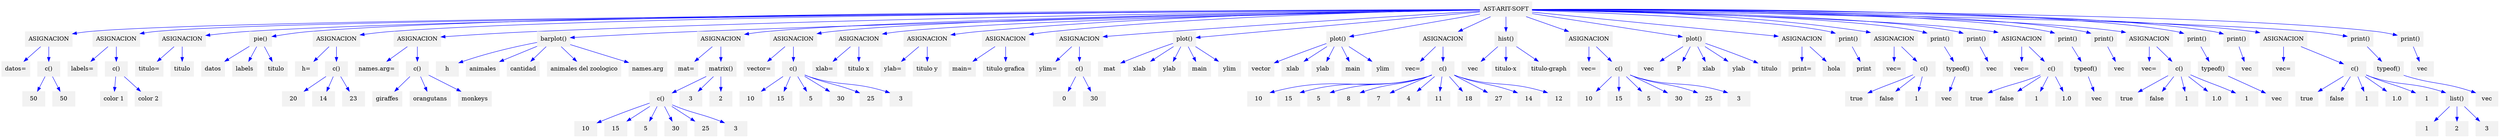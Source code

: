 digraph G {node[shape=box, style=filled, color=Gray95]; edge[color=blue];rankdir=UD 

id_0[label="AST-ARIT-SOFT"]
id_1[label="ASIGNACION"]
id_2[label="datos="]
id_1 -> id_2
id_3[label="c()"]
id_4[label="50"]
id_3 -> id_4
id_5[label="50"]
id_3 -> id_5
id_1 -> id_3
id_0 -> id_1
id_6[label="ASIGNACION"]
id_7[label="labels="]
id_6 -> id_7
id_8[label="c()"]
id_9[label="color 1"]
id_8 -> id_9
id_10[label="color 2"]
id_8 -> id_10
id_6 -> id_8
id_0 -> id_6
id_11[label="ASIGNACION"]
id_12[label="titulo="]
id_11 -> id_12
id_13[label="titulo"]
id_11 -> id_13
id_0 -> id_11
id_14[label="pie()"]
id_15[label="datos"]
id_14 -> id_15
id_16[label="labels"]
id_14 -> id_16
id_17[label="titulo"]
id_14 -> id_17
id_0 -> id_14
id_18[label="ASIGNACION"]
id_19[label="h="]
id_18 -> id_19
id_20[label="c()"]
id_21[label="20"]
id_20 -> id_21
id_22[label="14"]
id_20 -> id_22
id_23[label="23"]
id_20 -> id_23
id_18 -> id_20
id_0 -> id_18
id_24[label="ASIGNACION"]
id_25[label="names.arg="]
id_24 -> id_25
id_26[label="c()"]
id_27[label="giraffes"]
id_26 -> id_27
id_28[label="orangutans"]
id_26 -> id_28
id_29[label="monkeys"]
id_26 -> id_29
id_24 -> id_26
id_0 -> id_24
id_30[label="barplot()"]
id_31[label="h"]
id_30 -> id_31
id_32[label="animales"]
id_30 -> id_32
id_33[label="cantidad"]
id_30 -> id_33
id_34[label="animales del zoologico"]
id_30 -> id_34
id_35[label="names.arg"]
id_30 -> id_35
id_0 -> id_30
id_36[label="ASIGNACION"]
id_37[label="mat="]
id_36 -> id_37
id_38[label="matrix()"]
id_39[label="c()"]
id_40[label="10"]
id_39 -> id_40
id_41[label="15"]
id_39 -> id_41
id_42[label="5"]
id_39 -> id_42
id_43[label="30"]
id_39 -> id_43
id_44[label="25"]
id_39 -> id_44
id_45[label="3"]
id_39 -> id_45
id_38 -> id_39
id_46[label="3"]
id_38 -> id_46
id_47[label="2"]
id_38 -> id_47
id_36 -> id_38
id_0 -> id_36
id_48[label="ASIGNACION"]
id_49[label="vector="]
id_48 -> id_49
id_50[label="c()"]
id_51[label="10"]
id_50 -> id_51
id_52[label="15"]
id_50 -> id_52
id_53[label="5"]
id_50 -> id_53
id_54[label="30"]
id_50 -> id_54
id_55[label="25"]
id_50 -> id_55
id_56[label="3"]
id_50 -> id_56
id_48 -> id_50
id_0 -> id_48
id_57[label="ASIGNACION"]
id_58[label="xlab="]
id_57 -> id_58
id_59[label="titulo x"]
id_57 -> id_59
id_0 -> id_57
id_60[label="ASIGNACION"]
id_61[label="ylab="]
id_60 -> id_61
id_62[label="titulo y"]
id_60 -> id_62
id_0 -> id_60
id_63[label="ASIGNACION"]
id_64[label="main="]
id_63 -> id_64
id_65[label="titulo grafica"]
id_63 -> id_65
id_0 -> id_63
id_66[label="ASIGNACION"]
id_67[label="ylim="]
id_66 -> id_67
id_68[label="c()"]
id_69[label="0"]
id_68 -> id_69
id_70[label="30"]
id_68 -> id_70
id_66 -> id_68
id_0 -> id_66
id_71[label="plot()"]
id_72[label="mat"]
id_71 -> id_72
id_73[label="xlab"]
id_71 -> id_73
id_74[label="ylab"]
id_71 -> id_74
id_75[label="main"]
id_71 -> id_75
id_76[label="ylim"]
id_71 -> id_76
id_0 -> id_71
id_77[label="plot()"]
id_78[label="vector"]
id_77 -> id_78
id_79[label="xlab"]
id_77 -> id_79
id_80[label="ylab"]
id_77 -> id_80
id_81[label="main"]
id_77 -> id_81
id_82[label="ylim"]
id_77 -> id_82
id_0 -> id_77
id_83[label="ASIGNACION"]
id_84[label="vec="]
id_83 -> id_84
id_85[label="c()"]
id_86[label="10"]
id_85 -> id_86
id_87[label="15"]
id_85 -> id_87
id_88[label="5"]
id_85 -> id_88
id_89[label="8"]
id_85 -> id_89
id_90[label="7"]
id_85 -> id_90
id_91[label="4"]
id_85 -> id_91
id_92[label="11"]
id_85 -> id_92
id_93[label="18"]
id_85 -> id_93
id_94[label="27"]
id_85 -> id_94
id_95[label="14"]
id_85 -> id_95
id_96[label="12"]
id_85 -> id_96
id_83 -> id_85
id_0 -> id_83
id_97[label="hist()"]
id_98[label="vec"]
id_97 -> id_98
id_99[label="titulo-x"]
id_97 -> id_99
id_100[label="titulo-graph"]
id_97 -> id_100
id_0 -> id_97
id_101[label="ASIGNACION"]
id_102[label="vec="]
id_101 -> id_102
id_103[label="c()"]
id_104[label="10"]
id_103 -> id_104
id_105[label="15"]
id_103 -> id_105
id_106[label="5"]
id_103 -> id_106
id_107[label="30"]
id_103 -> id_107
id_108[label="25"]
id_103 -> id_108
id_109[label="3"]
id_103 -> id_109
id_101 -> id_103
id_0 -> id_101
id_110[label="plot()"]
id_111[label="vec"]
id_110 -> id_111
id_112[label="P"]
id_110 -> id_112
id_113[label="xlab"]
id_110 -> id_113
id_114[label="ylab"]
id_110 -> id_114
id_115[label="titulo"]
id_110 -> id_115
id_0 -> id_110
id_116[label="ASIGNACION"]
id_117[label="print="]
id_116 -> id_117
id_118[label="hola"]
id_116 -> id_118
id_0 -> id_116
id_119[label="print()"]
id_120[label="print"]
id_119 -> id_120
id_0 -> id_119
id_121[label="ASIGNACION"]
id_122[label="vec="]
id_121 -> id_122
id_123[label="c()"]
id_124[label="true"]
id_123 -> id_124
id_125[label="false"]
id_123 -> id_125
id_126[label="1"]
id_123 -> id_126
id_121 -> id_123
id_0 -> id_121
id_127[label="print()"]
id_128[label="typeof()"]
id_129[label="vec"]
id_128 -> id_129
id_127 -> id_128
id_0 -> id_127
id_130[label="print()"]
id_131[label="vec"]
id_130 -> id_131
id_0 -> id_130
id_132[label="ASIGNACION"]
id_133[label="vec="]
id_132 -> id_133
id_134[label="c()"]
id_135[label="true"]
id_134 -> id_135
id_136[label="false"]
id_134 -> id_136
id_137[label="1"]
id_134 -> id_137
id_138[label="1.0"]
id_134 -> id_138
id_132 -> id_134
id_0 -> id_132
id_139[label="print()"]
id_140[label="typeof()"]
id_141[label="vec"]
id_140 -> id_141
id_139 -> id_140
id_0 -> id_139
id_142[label="print()"]
id_143[label="vec"]
id_142 -> id_143
id_0 -> id_142
id_144[label="ASIGNACION"]
id_145[label="vec="]
id_144 -> id_145
id_146[label="c()"]
id_147[label="true"]
id_146 -> id_147
id_148[label="false"]
id_146 -> id_148
id_149[label="1"]
id_146 -> id_149
id_150[label="1.0"]
id_146 -> id_150
id_151[label="1"]
id_146 -> id_151
id_144 -> id_146
id_0 -> id_144
id_152[label="print()"]
id_153[label="typeof()"]
id_154[label="vec"]
id_153 -> id_154
id_152 -> id_153
id_0 -> id_152
id_155[label="print()"]
id_156[label="vec"]
id_155 -> id_156
id_0 -> id_155
id_157[label="ASIGNACION"]
id_158[label="vec="]
id_157 -> id_158
id_159[label="c()"]
id_160[label="true"]
id_159 -> id_160
id_161[label="false"]
id_159 -> id_161
id_162[label="1"]
id_159 -> id_162
id_163[label="1.0"]
id_159 -> id_163
id_164[label="1"]
id_159 -> id_164
id_165[label="list()"]
id_166[label="1"]
id_165 -> id_166
id_167[label="2"]
id_165 -> id_167
id_168[label="3"]
id_165 -> id_168
id_159 -> id_165
id_157 -> id_159
id_0 -> id_157
id_169[label="print()"]
id_170[label="typeof()"]
id_171[label="vec"]
id_170 -> id_171
id_169 -> id_170
id_0 -> id_169
id_172[label="print()"]
id_173[label="vec"]
id_172 -> id_173
id_0 -> id_172


}
